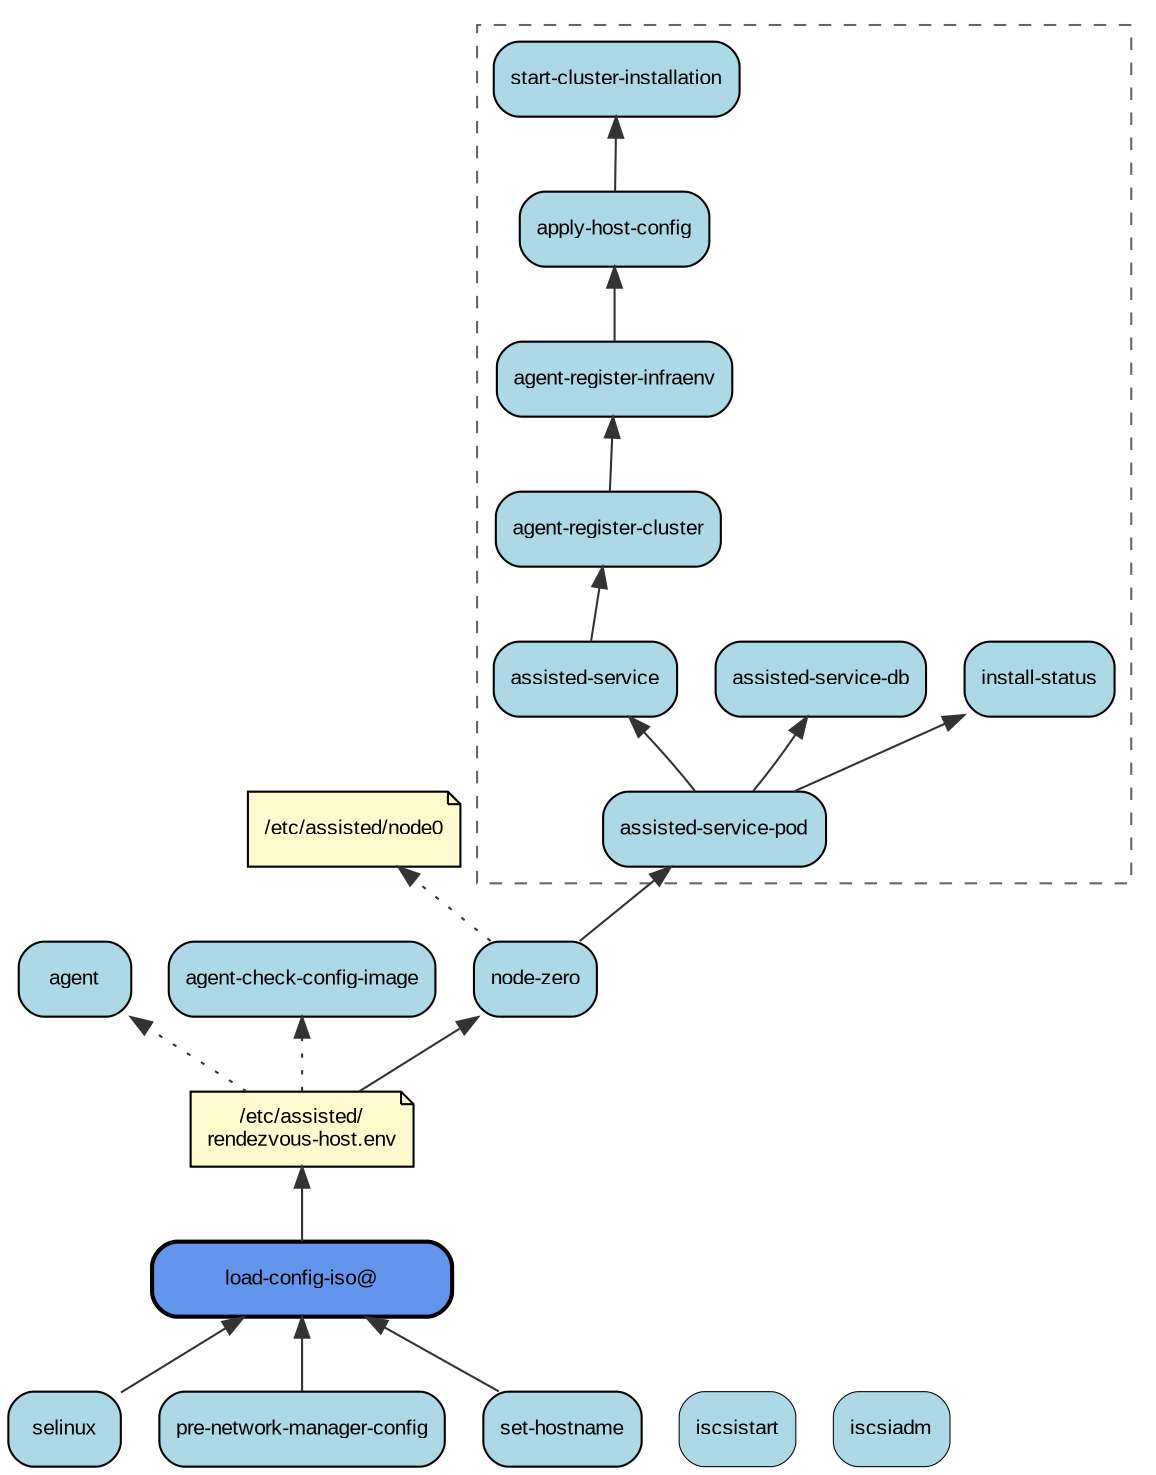digraph agent_installer_services_unconfigured_ignition {
    rankdir=BT;
    node [shape=box, style="rounded,filled", fillcolor="#ADD8E6", fontname="Arial", fontsize=10, penwidth=1];
    edge [color="#333333"];

    // Bottom row - foundation services
    {
        node [fillcolor="#ADD8E6"];
        selinux [label="selinux"];
        pre_network_manager_config [label="pre-network-manager-config"];
        set_hostname [label="set-hostname"];
        iscsistart [label="iscsistart", penwidth=0.5];
        iscsiadm [label="iscsiadm", penwidth=0.5];
    }

    // Files (document style)
    node [shape=note, fillcolor="#FFFACD"];
    rendezvous_host_env [label="/etc/assisted/\nrendezvous-host.env"];
    node0_file [label="/etc/assisted/node0"];

    // Middle services - NO agent-interactive-console or agent-tui in this workflow
    node [shape=box, style="rounded,filled", fillcolor="#ADD8E6", penwidth=1];
    agent [label="agent"];
    load_config_iso [label="load-config-iso@", width=2.0, fillcolor="#6495ED", penwidth=2];  // Template service, wider, dark blue with thick border
    agent_check_config_image [label="agent-check-config-image"];
    node_zero [label="node-zero"];

    // Assisted service pod (subgraph cluster)
    subgraph cluster_pod {
        label="";
        style=dashed;
        color="#666666";
        fillcolor="#FFFFFF";

        assisted_service_pod [label="assisted-service-pod", fillcolor="#ADD8E6"];
        assisted_service [label="assisted-service", fillcolor="#ADD8E6"];
        assisted_service_db [label="assisted-service-db", fillcolor="#ADD8E6"];
        install_status [label="install-status", fillcolor="#ADD8E6"];
        agent_register_cluster [label="agent-register-cluster", fillcolor="#ADD8E6"];
        agent_register_infraenv [label="agent-register-infraenv", fillcolor="#ADD8E6"];
        apply_host_config [label="apply-host-config", fillcolor="#ADD8E6"];
        start_cluster_installation [label="start-cluster-installation", fillcolor="#ADD8E6"];

        assisted_service_pod -> assisted_service [style=invis];
        assisted_service_pod -> assisted_service_db [style=invis];
    }

    // Dependencies (bottom to top flow)

    // Config image loading flow
    selinux -> load_config_iso;
    pre_network_manager_config -> load_config_iso;
    set_hostname -> load_config_iso;
    load_config_iso -> rendezvous_host_env;

    // Config check and node zero
    rendezvous_host_env -> agent_check_config_image [style=dotted];
    rendezvous_host_env -> node_zero;
    rendezvous_host_env -> agent [style=dotted];

    // Node zero creates file and starts pod
    node_zero -> node0_file [style=dotted];
    node_zero -> assisted_service_pod;

    // Pod relationships
    assisted_service_pod -> install_status;
    assisted_service_pod -> assisted_service [constraint=false];
    assisted_service_pod -> assisted_service_db [constraint=false];

    // Registration and installation chain
    assisted_service -> agent_register_cluster;
    agent_register_cluster -> agent_register_infraenv;
    agent_register_infraenv -> apply_host_config;
    apply_host_config -> start_cluster_installation;

    // Rank constraints for better layout
    {rank=same; selinux; pre_network_manager_config; set_hostname; iscsistart; iscsiadm;}
    {rank=same; load_config_iso;}
    {rank=same; rendezvous_host_env;}
    {rank=same; agent; agent_check_config_image; node_zero;}
}
